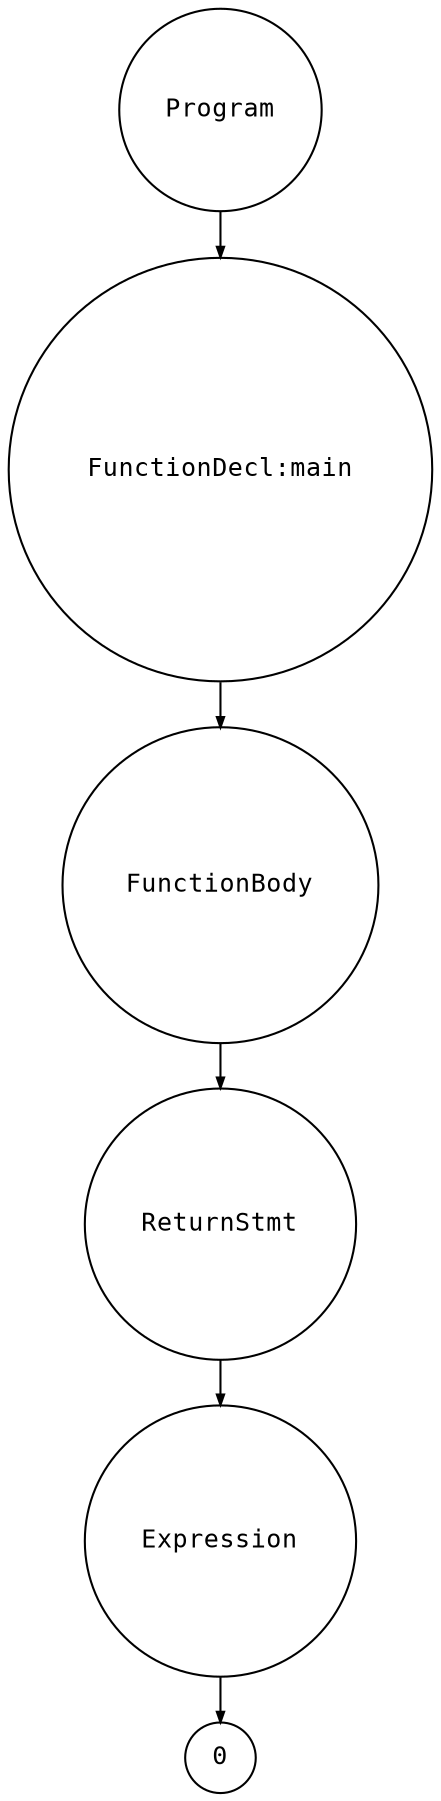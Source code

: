 digraph astgraph {
  node [shape=circle, fontsize=12, fontname="Courier", height=.1];
  ranksep=.3;
  edge [arrowsize=.5]

  node1 [label="Program"]
  node2 [label="FunctionDecl:main"]
  node3 [label="FunctionBody"]
  node4 [label="ReturnStmt"]
  node5 [label="Expression"]
  node6 [label="0"]
  node5 -> node6
  node4 -> node5
  node3 -> node4
  node2 -> node3
  node1 -> node2
}
